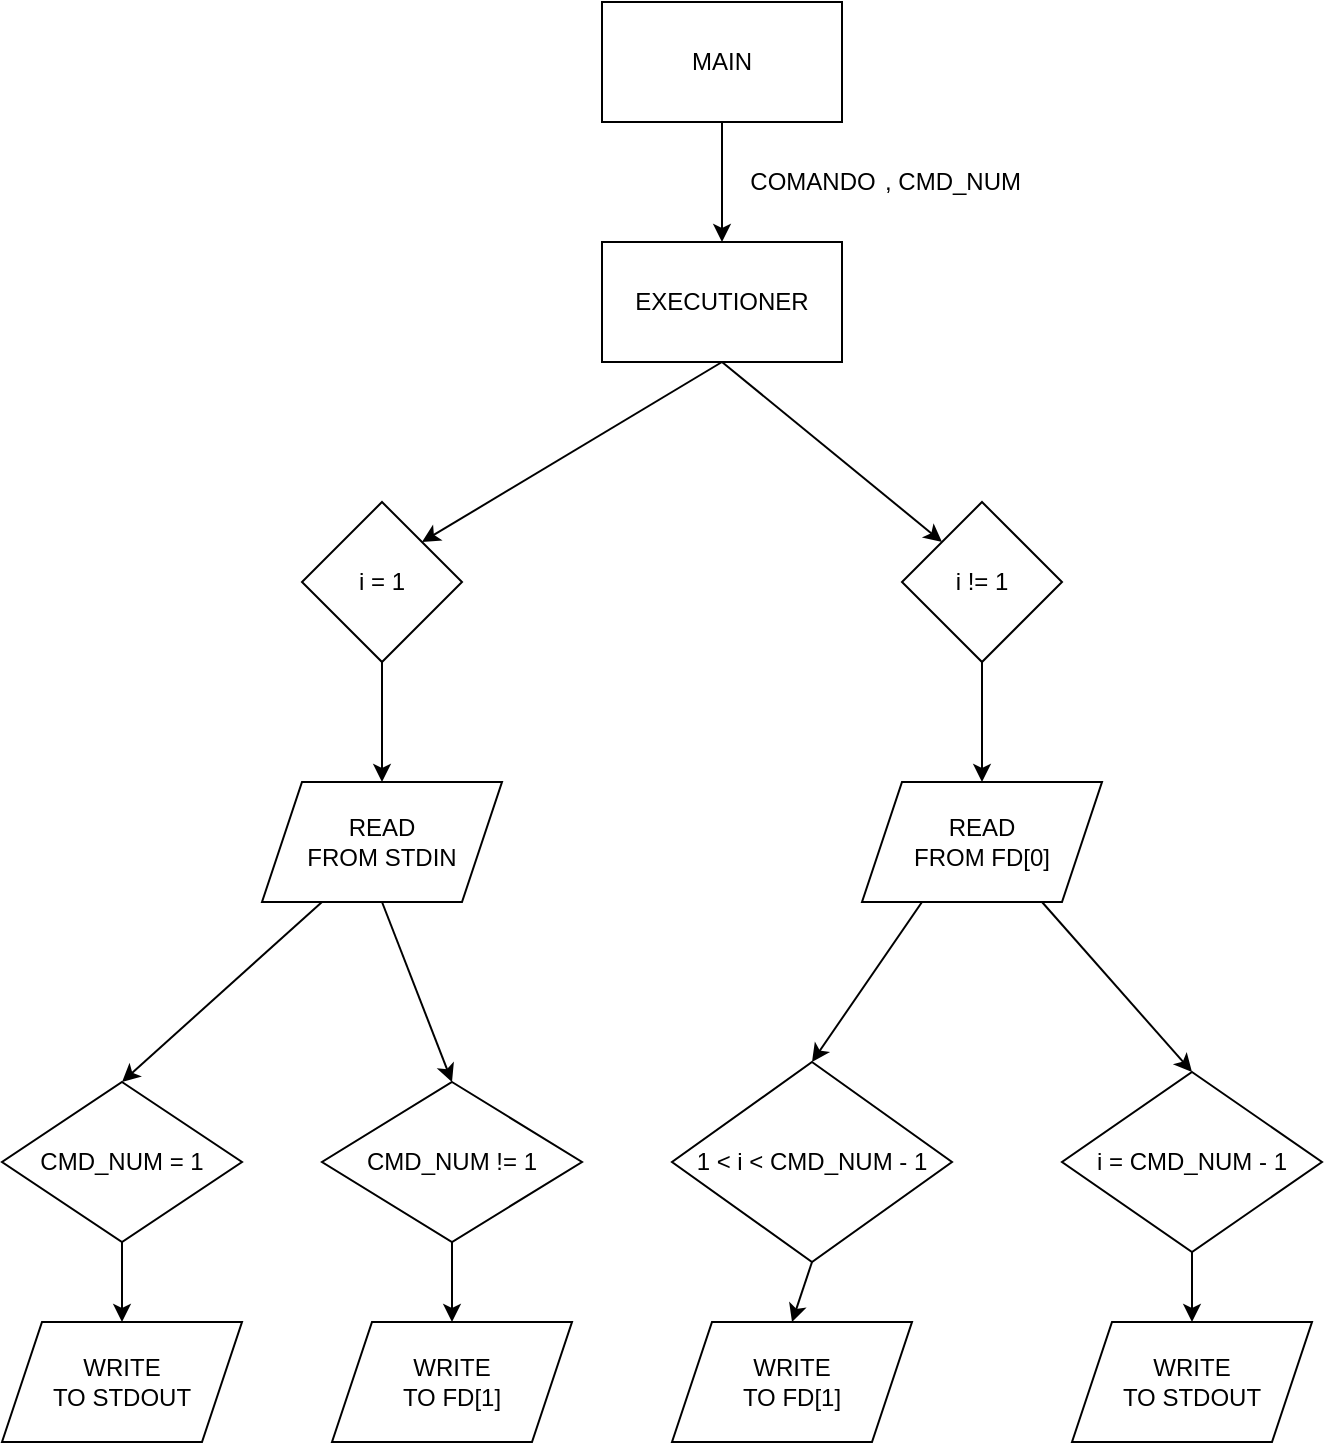 <mxfile>
    <diagram id="lQBfscxoMevyfBHIxW_O" name="Page-1">
        <mxGraphModel dx="813" dy="982" grid="1" gridSize="10" guides="1" tooltips="1" connect="1" arrows="1" fold="1" page="1" pageScale="1" pageWidth="850" pageHeight="1100" math="0" shadow="0">
            <root>
                <mxCell id="0"/>
                <mxCell id="1" parent="0"/>
                <mxCell id="2" value="MAIN" style="whiteSpace=wrap;html=1;" parent="1" vertex="1">
                    <mxGeometry x="320" y="30" width="120" height="60" as="geometry"/>
                </mxCell>
                <mxCell id="3" value="EXECUTIONER" style="whiteSpace=wrap;html=1;" parent="1" vertex="1">
                    <mxGeometry x="320" y="150" width="120" height="60" as="geometry"/>
                </mxCell>
                <mxCell id="4" value="" style="edgeStyle=none;orthogonalLoop=1;jettySize=auto;html=1;exitX=0.5;exitY=1;exitDx=0;exitDy=0;entryX=0.5;entryY=0;entryDx=0;entryDy=0;" parent="1" source="2" target="3" edge="1">
                    <mxGeometry width="100" relative="1" as="geometry">
                        <mxPoint x="120" y="130" as="sourcePoint"/>
                        <mxPoint x="220" y="130" as="targetPoint"/>
                        <Array as="points"/>
                    </mxGeometry>
                </mxCell>
                <mxCell id="5" value="COMANDO" style="text;html=1;align=center;verticalAlign=middle;resizable=0;points=[];autosize=1;strokeColor=none;fillColor=none;" parent="1" vertex="1">
                    <mxGeometry x="380" y="105" width="90" height="30" as="geometry"/>
                </mxCell>
                <mxCell id="6" value=", CMD_NUM" style="text;html=1;align=center;verticalAlign=middle;resizable=0;points=[];autosize=1;strokeColor=none;fillColor=none;" vertex="1" parent="1">
                    <mxGeometry x="450" y="105" width="90" height="30" as="geometry"/>
                </mxCell>
                <mxCell id="7" value="i = 1" style="rhombus;whiteSpace=wrap;html=1;" vertex="1" parent="1">
                    <mxGeometry x="170" y="280" width="80" height="80" as="geometry"/>
                </mxCell>
                <mxCell id="8" value="1 &amp;lt; i &amp;lt; CMD_NUM - 1" style="rhombus;whiteSpace=wrap;html=1;" vertex="1" parent="1">
                    <mxGeometry x="355" y="560" width="140" height="100" as="geometry"/>
                </mxCell>
                <mxCell id="9" value="i = CMD_NUM - 1" style="rhombus;whiteSpace=wrap;html=1;" vertex="1" parent="1">
                    <mxGeometry x="550" y="565" width="130" height="90" as="geometry"/>
                </mxCell>
                <mxCell id="10" value="" style="edgeStyle=none;orthogonalLoop=1;jettySize=auto;html=1;exitX=0.5;exitY=1;exitDx=0;exitDy=0;entryX=1;entryY=0;entryDx=0;entryDy=0;" edge="1" parent="1" source="3" target="7">
                    <mxGeometry width="100" relative="1" as="geometry">
                        <mxPoint x="190" y="200" as="sourcePoint"/>
                        <mxPoint x="290" y="200" as="targetPoint"/>
                        <Array as="points"/>
                    </mxGeometry>
                </mxCell>
                <mxCell id="12" value="" style="edgeStyle=none;orthogonalLoop=1;jettySize=auto;html=1;exitX=0.5;exitY=1;exitDx=0;exitDy=0;entryX=0;entryY=0;entryDx=0;entryDy=0;" edge="1" parent="1" source="3" target="36">
                    <mxGeometry width="100" relative="1" as="geometry">
                        <mxPoint x="460" y="160" as="sourcePoint"/>
                        <mxPoint x="480" y="290" as="targetPoint"/>
                        <Array as="points"/>
                    </mxGeometry>
                </mxCell>
                <mxCell id="25" style="edgeStyle=none;html=1;exitX=0.25;exitY=1;exitDx=0;exitDy=0;entryX=0.5;entryY=0;entryDx=0;entryDy=0;" edge="1" parent="1" source="23" target="16">
                    <mxGeometry relative="1" as="geometry">
                        <mxPoint x="180" y="510" as="targetPoint"/>
                    </mxGeometry>
                </mxCell>
                <mxCell id="28" style="edgeStyle=none;html=1;exitX=0.5;exitY=1;exitDx=0;exitDy=0;entryX=0.5;entryY=0;entryDx=0;entryDy=0;" edge="1" parent="1" source="16" target="27">
                    <mxGeometry relative="1" as="geometry"/>
                </mxCell>
                <mxCell id="16" value="CMD_NUM = 1" style="rhombus;whiteSpace=wrap;html=1;" vertex="1" parent="1">
                    <mxGeometry x="20" y="570" width="120" height="80" as="geometry"/>
                </mxCell>
                <mxCell id="30" style="edgeStyle=none;html=1;exitX=0.5;exitY=1;exitDx=0;exitDy=0;entryX=0.5;entryY=0;entryDx=0;entryDy=0;" edge="1" parent="1" source="21" target="29">
                    <mxGeometry relative="1" as="geometry"/>
                </mxCell>
                <mxCell id="21" value="CMD_NUM != 1" style="rhombus;whiteSpace=wrap;html=1;" vertex="1" parent="1">
                    <mxGeometry x="180" y="570" width="130" height="80" as="geometry"/>
                </mxCell>
                <mxCell id="26" style="edgeStyle=none;html=1;exitX=0.5;exitY=1;exitDx=0;exitDy=0;entryX=0.5;entryY=0;entryDx=0;entryDy=0;" edge="1" parent="1" source="23" target="21">
                    <mxGeometry relative="1" as="geometry"/>
                </mxCell>
                <mxCell id="23" value="READ&lt;br&gt;FROM STDIN" style="shape=parallelogram;perimeter=parallelogramPerimeter;whiteSpace=wrap;html=1;fixedSize=1;" vertex="1" parent="1">
                    <mxGeometry x="150" y="420" width="120" height="60" as="geometry"/>
                </mxCell>
                <mxCell id="24" value="" style="edgeStyle=none;orthogonalLoop=1;jettySize=auto;html=1;entryX=0.5;entryY=0;entryDx=0;entryDy=0;exitX=0.5;exitY=1;exitDx=0;exitDy=0;" edge="1" parent="1" source="7" target="23">
                    <mxGeometry width="100" relative="1" as="geometry">
                        <mxPoint x="210" y="360" as="sourcePoint"/>
                        <mxPoint x="210" y="420" as="targetPoint"/>
                        <Array as="points"/>
                    </mxGeometry>
                </mxCell>
                <mxCell id="27" value="WRITE&lt;br&gt;TO STDOUT" style="shape=parallelogram;perimeter=parallelogramPerimeter;whiteSpace=wrap;html=1;fixedSize=1;" vertex="1" parent="1">
                    <mxGeometry x="20" y="690" width="120" height="60" as="geometry"/>
                </mxCell>
                <mxCell id="29" value="WRITE&lt;br&gt;TO FD[1]" style="shape=parallelogram;perimeter=parallelogramPerimeter;whiteSpace=wrap;html=1;fixedSize=1;" vertex="1" parent="1">
                    <mxGeometry x="185" y="690" width="120" height="60" as="geometry"/>
                </mxCell>
                <mxCell id="32" value="READ&lt;br&gt;FROM FD[0]" style="shape=parallelogram;perimeter=parallelogramPerimeter;whiteSpace=wrap;html=1;fixedSize=1;" vertex="1" parent="1">
                    <mxGeometry x="450" y="420" width="120" height="60" as="geometry"/>
                </mxCell>
                <mxCell id="34" value="" style="edgeStyle=none;orthogonalLoop=1;jettySize=auto;html=1;exitX=0.25;exitY=1;exitDx=0;exitDy=0;entryX=0.5;entryY=0;entryDx=0;entryDy=0;" edge="1" parent="1" source="32" target="8">
                    <mxGeometry width="100" relative="1" as="geometry">
                        <mxPoint x="500" y="610" as="sourcePoint"/>
                        <mxPoint x="600" y="610" as="targetPoint"/>
                        <Array as="points"/>
                    </mxGeometry>
                </mxCell>
                <mxCell id="35" value="" style="edgeStyle=none;orthogonalLoop=1;jettySize=auto;html=1;exitX=0.75;exitY=1;exitDx=0;exitDy=0;entryX=0.5;entryY=0;entryDx=0;entryDy=0;" edge="1" parent="1" source="32" target="9">
                    <mxGeometry width="100" relative="1" as="geometry">
                        <mxPoint x="470" y="600" as="sourcePoint"/>
                        <mxPoint x="570" y="600" as="targetPoint"/>
                        <Array as="points"/>
                    </mxGeometry>
                </mxCell>
                <mxCell id="36" value="i != 1" style="rhombus;whiteSpace=wrap;html=1;" vertex="1" parent="1">
                    <mxGeometry x="470" y="280" width="80" height="80" as="geometry"/>
                </mxCell>
                <mxCell id="37" value="" style="edgeStyle=none;orthogonalLoop=1;jettySize=auto;html=1;exitX=0.5;exitY=1;exitDx=0;exitDy=0;entryX=0.5;entryY=0;entryDx=0;entryDy=0;" edge="1" parent="1" source="36" target="32">
                    <mxGeometry width="100" relative="1" as="geometry">
                        <mxPoint x="600" y="340" as="sourcePoint"/>
                        <mxPoint x="700" y="340" as="targetPoint"/>
                        <Array as="points"/>
                    </mxGeometry>
                </mxCell>
                <mxCell id="38" value="WRITE &lt;br&gt;TO FD[1]" style="shape=parallelogram;perimeter=parallelogramPerimeter;whiteSpace=wrap;html=1;fixedSize=1;" vertex="1" parent="1">
                    <mxGeometry x="355" y="690" width="120" height="60" as="geometry"/>
                </mxCell>
                <mxCell id="39" value="" style="edgeStyle=none;orthogonalLoop=1;jettySize=auto;html=1;exitX=0.5;exitY=1;exitDx=0;exitDy=0;entryX=0.5;entryY=0;entryDx=0;entryDy=0;" edge="1" parent="1" source="8" target="38">
                    <mxGeometry width="100" relative="1" as="geometry">
                        <mxPoint x="580" y="750" as="sourcePoint"/>
                        <mxPoint x="680" y="750" as="targetPoint"/>
                        <Array as="points"/>
                    </mxGeometry>
                </mxCell>
                <mxCell id="40" value="WRITE&lt;br&gt;TO STDOUT" style="shape=parallelogram;perimeter=parallelogramPerimeter;whiteSpace=wrap;html=1;fixedSize=1;" vertex="1" parent="1">
                    <mxGeometry x="555" y="690" width="120" height="60" as="geometry"/>
                </mxCell>
                <mxCell id="41" value="" style="edgeStyle=none;orthogonalLoop=1;jettySize=auto;html=1;exitX=0.5;exitY=1;exitDx=0;exitDy=0;entryX=0.5;entryY=0;entryDx=0;entryDy=0;" edge="1" parent="1" source="9" target="40">
                    <mxGeometry width="100" relative="1" as="geometry">
                        <mxPoint x="700" y="650" as="sourcePoint"/>
                        <mxPoint x="800" y="650" as="targetPoint"/>
                        <Array as="points"/>
                    </mxGeometry>
                </mxCell>
            </root>
        </mxGraphModel>
    </diagram>
</mxfile>